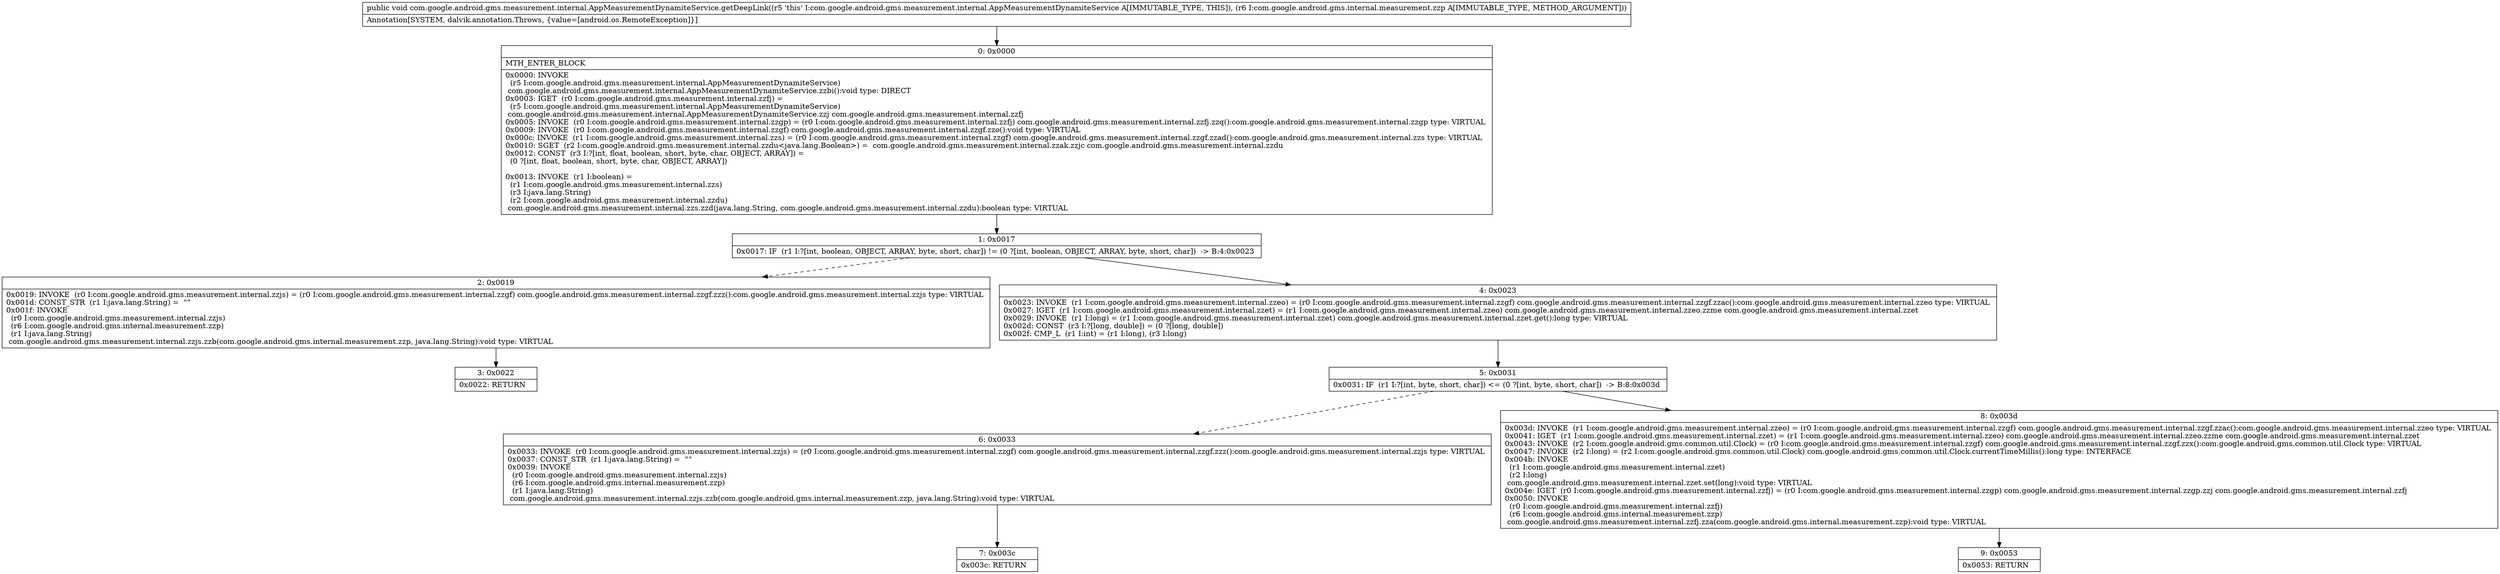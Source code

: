 digraph "CFG forcom.google.android.gms.measurement.internal.AppMeasurementDynamiteService.getDeepLink(Lcom\/google\/android\/gms\/internal\/measurement\/zzp;)V" {
Node_0 [shape=record,label="{0\:\ 0x0000|MTH_ENTER_BLOCK\l|0x0000: INVOKE  \l  (r5 I:com.google.android.gms.measurement.internal.AppMeasurementDynamiteService)\l com.google.android.gms.measurement.internal.AppMeasurementDynamiteService.zzbi():void type: DIRECT \l0x0003: IGET  (r0 I:com.google.android.gms.measurement.internal.zzfj) = \l  (r5 I:com.google.android.gms.measurement.internal.AppMeasurementDynamiteService)\l com.google.android.gms.measurement.internal.AppMeasurementDynamiteService.zzj com.google.android.gms.measurement.internal.zzfj \l0x0005: INVOKE  (r0 I:com.google.android.gms.measurement.internal.zzgp) = (r0 I:com.google.android.gms.measurement.internal.zzfj) com.google.android.gms.measurement.internal.zzfj.zzq():com.google.android.gms.measurement.internal.zzgp type: VIRTUAL \l0x0009: INVOKE  (r0 I:com.google.android.gms.measurement.internal.zzgf) com.google.android.gms.measurement.internal.zzgf.zzo():void type: VIRTUAL \l0x000c: INVOKE  (r1 I:com.google.android.gms.measurement.internal.zzs) = (r0 I:com.google.android.gms.measurement.internal.zzgf) com.google.android.gms.measurement.internal.zzgf.zzad():com.google.android.gms.measurement.internal.zzs type: VIRTUAL \l0x0010: SGET  (r2 I:com.google.android.gms.measurement.internal.zzdu\<java.lang.Boolean\>) =  com.google.android.gms.measurement.internal.zzak.zzjc com.google.android.gms.measurement.internal.zzdu \l0x0012: CONST  (r3 I:?[int, float, boolean, short, byte, char, OBJECT, ARRAY]) = \l  (0 ?[int, float, boolean, short, byte, char, OBJECT, ARRAY])\l \l0x0013: INVOKE  (r1 I:boolean) = \l  (r1 I:com.google.android.gms.measurement.internal.zzs)\l  (r3 I:java.lang.String)\l  (r2 I:com.google.android.gms.measurement.internal.zzdu)\l com.google.android.gms.measurement.internal.zzs.zzd(java.lang.String, com.google.android.gms.measurement.internal.zzdu):boolean type: VIRTUAL \l}"];
Node_1 [shape=record,label="{1\:\ 0x0017|0x0017: IF  (r1 I:?[int, boolean, OBJECT, ARRAY, byte, short, char]) != (0 ?[int, boolean, OBJECT, ARRAY, byte, short, char])  \-\> B:4:0x0023 \l}"];
Node_2 [shape=record,label="{2\:\ 0x0019|0x0019: INVOKE  (r0 I:com.google.android.gms.measurement.internal.zzjs) = (r0 I:com.google.android.gms.measurement.internal.zzgf) com.google.android.gms.measurement.internal.zzgf.zzz():com.google.android.gms.measurement.internal.zzjs type: VIRTUAL \l0x001d: CONST_STR  (r1 I:java.lang.String) =  \"\" \l0x001f: INVOKE  \l  (r0 I:com.google.android.gms.measurement.internal.zzjs)\l  (r6 I:com.google.android.gms.internal.measurement.zzp)\l  (r1 I:java.lang.String)\l com.google.android.gms.measurement.internal.zzjs.zzb(com.google.android.gms.internal.measurement.zzp, java.lang.String):void type: VIRTUAL \l}"];
Node_3 [shape=record,label="{3\:\ 0x0022|0x0022: RETURN   \l}"];
Node_4 [shape=record,label="{4\:\ 0x0023|0x0023: INVOKE  (r1 I:com.google.android.gms.measurement.internal.zzeo) = (r0 I:com.google.android.gms.measurement.internal.zzgf) com.google.android.gms.measurement.internal.zzgf.zzac():com.google.android.gms.measurement.internal.zzeo type: VIRTUAL \l0x0027: IGET  (r1 I:com.google.android.gms.measurement.internal.zzet) = (r1 I:com.google.android.gms.measurement.internal.zzeo) com.google.android.gms.measurement.internal.zzeo.zzme com.google.android.gms.measurement.internal.zzet \l0x0029: INVOKE  (r1 I:long) = (r1 I:com.google.android.gms.measurement.internal.zzet) com.google.android.gms.measurement.internal.zzet.get():long type: VIRTUAL \l0x002d: CONST  (r3 I:?[long, double]) = (0 ?[long, double]) \l0x002f: CMP_L  (r1 I:int) = (r1 I:long), (r3 I:long) \l}"];
Node_5 [shape=record,label="{5\:\ 0x0031|0x0031: IF  (r1 I:?[int, byte, short, char]) \<= (0 ?[int, byte, short, char])  \-\> B:8:0x003d \l}"];
Node_6 [shape=record,label="{6\:\ 0x0033|0x0033: INVOKE  (r0 I:com.google.android.gms.measurement.internal.zzjs) = (r0 I:com.google.android.gms.measurement.internal.zzgf) com.google.android.gms.measurement.internal.zzgf.zzz():com.google.android.gms.measurement.internal.zzjs type: VIRTUAL \l0x0037: CONST_STR  (r1 I:java.lang.String) =  \"\" \l0x0039: INVOKE  \l  (r0 I:com.google.android.gms.measurement.internal.zzjs)\l  (r6 I:com.google.android.gms.internal.measurement.zzp)\l  (r1 I:java.lang.String)\l com.google.android.gms.measurement.internal.zzjs.zzb(com.google.android.gms.internal.measurement.zzp, java.lang.String):void type: VIRTUAL \l}"];
Node_7 [shape=record,label="{7\:\ 0x003c|0x003c: RETURN   \l}"];
Node_8 [shape=record,label="{8\:\ 0x003d|0x003d: INVOKE  (r1 I:com.google.android.gms.measurement.internal.zzeo) = (r0 I:com.google.android.gms.measurement.internal.zzgf) com.google.android.gms.measurement.internal.zzgf.zzac():com.google.android.gms.measurement.internal.zzeo type: VIRTUAL \l0x0041: IGET  (r1 I:com.google.android.gms.measurement.internal.zzet) = (r1 I:com.google.android.gms.measurement.internal.zzeo) com.google.android.gms.measurement.internal.zzeo.zzme com.google.android.gms.measurement.internal.zzet \l0x0043: INVOKE  (r2 I:com.google.android.gms.common.util.Clock) = (r0 I:com.google.android.gms.measurement.internal.zzgf) com.google.android.gms.measurement.internal.zzgf.zzx():com.google.android.gms.common.util.Clock type: VIRTUAL \l0x0047: INVOKE  (r2 I:long) = (r2 I:com.google.android.gms.common.util.Clock) com.google.android.gms.common.util.Clock.currentTimeMillis():long type: INTERFACE \l0x004b: INVOKE  \l  (r1 I:com.google.android.gms.measurement.internal.zzet)\l  (r2 I:long)\l com.google.android.gms.measurement.internal.zzet.set(long):void type: VIRTUAL \l0x004e: IGET  (r0 I:com.google.android.gms.measurement.internal.zzfj) = (r0 I:com.google.android.gms.measurement.internal.zzgp) com.google.android.gms.measurement.internal.zzgp.zzj com.google.android.gms.measurement.internal.zzfj \l0x0050: INVOKE  \l  (r0 I:com.google.android.gms.measurement.internal.zzfj)\l  (r6 I:com.google.android.gms.internal.measurement.zzp)\l com.google.android.gms.measurement.internal.zzfj.zza(com.google.android.gms.internal.measurement.zzp):void type: VIRTUAL \l}"];
Node_9 [shape=record,label="{9\:\ 0x0053|0x0053: RETURN   \l}"];
MethodNode[shape=record,label="{public void com.google.android.gms.measurement.internal.AppMeasurementDynamiteService.getDeepLink((r5 'this' I:com.google.android.gms.measurement.internal.AppMeasurementDynamiteService A[IMMUTABLE_TYPE, THIS]), (r6 I:com.google.android.gms.internal.measurement.zzp A[IMMUTABLE_TYPE, METHOD_ARGUMENT]))  | Annotation[SYSTEM, dalvik.annotation.Throws, \{value=[android.os.RemoteException]\}]\l}"];
MethodNode -> Node_0;
Node_0 -> Node_1;
Node_1 -> Node_2[style=dashed];
Node_1 -> Node_4;
Node_2 -> Node_3;
Node_4 -> Node_5;
Node_5 -> Node_6[style=dashed];
Node_5 -> Node_8;
Node_6 -> Node_7;
Node_8 -> Node_9;
}

